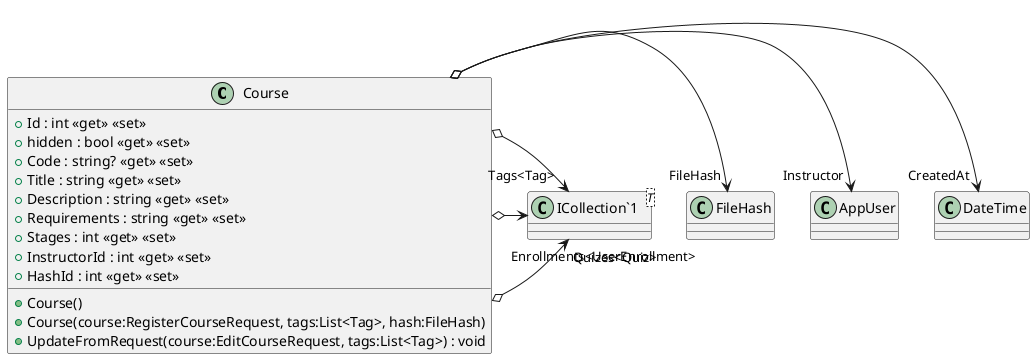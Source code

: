 @startuml
class Course {
    + Course()
    + Course(course:RegisterCourseRequest, tags:List<Tag>, hash:FileHash)
    + Id : int <<get>> <<set>>
    + hidden : bool <<get>> <<set>>
    + Code : string? <<get>> <<set>>
    + Title : string <<get>> <<set>>
    + Description : string <<get>> <<set>>
    + Requirements : string <<get>> <<set>>
    + Stages : int <<get>> <<set>>
    + InstructorId : int <<get>> <<set>>
    + HashId : int <<get>> <<set>>
    + UpdateFromRequest(course:EditCourseRequest, tags:List<Tag>) : void
}
class "ICollection`1"<T> {
}
Course o-> "CreatedAt" DateTime
Course o-> "Instructor" AppUser
Course o-> "FileHash" FileHash
Course o-> "Quizes<Quiz>" "ICollection`1"
Course o-> "Enrollments<UserEnrollment>" "ICollection`1"
Course o-> "Tags<Tag>" "ICollection`1"
@enduml
